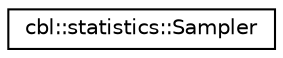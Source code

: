 digraph "Graphical Class Hierarchy"
{
  edge [fontname="Helvetica",fontsize="10",labelfontname="Helvetica",labelfontsize="10"];
  node [fontname="Helvetica",fontsize="10",shape=record];
  rankdir="LR";
  Node0 [label="cbl::statistics::Sampler",height=0.2,width=0.4,color="black", fillcolor="white", style="filled",URL="$dd/ddf/classcbl_1_1statistics_1_1Sampler.html",tooltip="The class Sampler. "];
}
